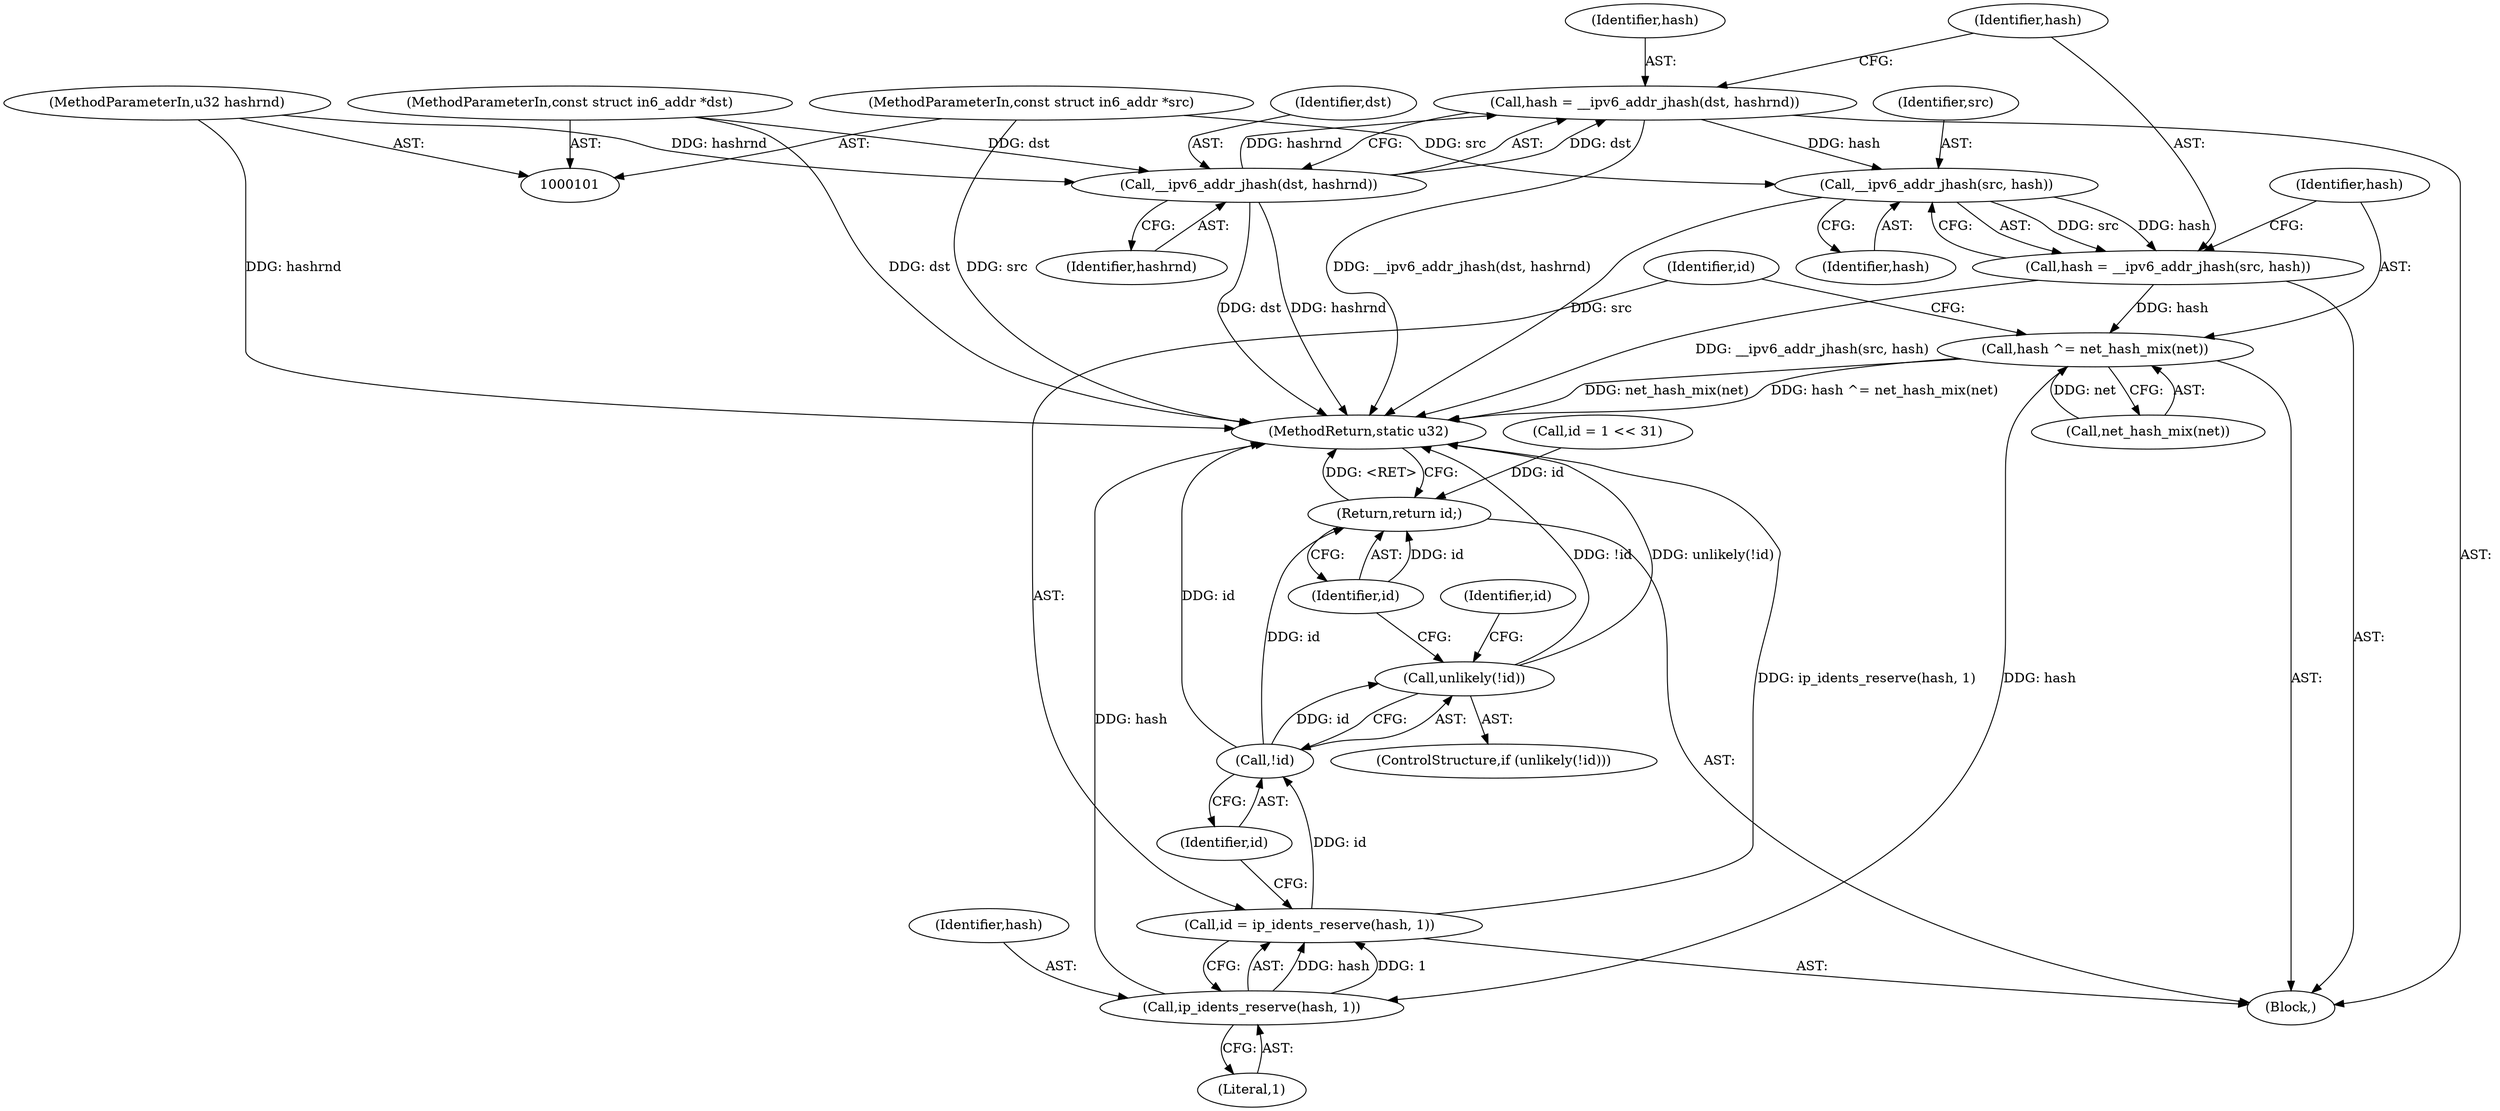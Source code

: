 digraph "1_linux_df453700e8d81b1bdafdf684365ee2b9431fb702_0@pointer" {
"1000116" [label="(Call,__ipv6_addr_jhash(src, hash))"];
"1000105" [label="(MethodParameterIn,const struct in6_addr *src)"];
"1000109" [label="(Call,hash = __ipv6_addr_jhash(dst, hashrnd))"];
"1000111" [label="(Call,__ipv6_addr_jhash(dst, hashrnd))"];
"1000104" [label="(MethodParameterIn,const struct in6_addr *dst)"];
"1000103" [label="(MethodParameterIn,u32 hashrnd)"];
"1000114" [label="(Call,hash = __ipv6_addr_jhash(src, hash))"];
"1000119" [label="(Call,hash ^= net_hash_mix(net))"];
"1000125" [label="(Call,ip_idents_reserve(hash, 1))"];
"1000123" [label="(Call,id = ip_idents_reserve(hash, 1))"];
"1000130" [label="(Call,!id)"];
"1000129" [label="(Call,unlikely(!id))"];
"1000137" [label="(Return,return id;)"];
"1000125" [label="(Call,ip_idents_reserve(hash, 1))"];
"1000118" [label="(Identifier,hash)"];
"1000138" [label="(Identifier,id)"];
"1000104" [label="(MethodParameterIn,const struct in6_addr *dst)"];
"1000137" [label="(Return,return id;)"];
"1000123" [label="(Call,id = ip_idents_reserve(hash, 1))"];
"1000127" [label="(Literal,1)"];
"1000114" [label="(Call,hash = __ipv6_addr_jhash(src, hash))"];
"1000112" [label="(Identifier,dst)"];
"1000106" [label="(Block,)"];
"1000129" [label="(Call,unlikely(!id))"];
"1000103" [label="(MethodParameterIn,u32 hashrnd)"];
"1000109" [label="(Call,hash = __ipv6_addr_jhash(dst, hashrnd))"];
"1000110" [label="(Identifier,hash)"];
"1000119" [label="(Call,hash ^= net_hash_mix(net))"];
"1000124" [label="(Identifier,id)"];
"1000126" [label="(Identifier,hash)"];
"1000113" [label="(Identifier,hashrnd)"];
"1000117" [label="(Identifier,src)"];
"1000120" [label="(Identifier,hash)"];
"1000130" [label="(Call,!id)"];
"1000121" [label="(Call,net_hash_mix(net))"];
"1000115" [label="(Identifier,hash)"];
"1000132" [label="(Call,id = 1 << 31)"];
"1000116" [label="(Call,__ipv6_addr_jhash(src, hash))"];
"1000139" [label="(MethodReturn,static u32)"];
"1000128" [label="(ControlStructure,if (unlikely(!id)))"];
"1000133" [label="(Identifier,id)"];
"1000111" [label="(Call,__ipv6_addr_jhash(dst, hashrnd))"];
"1000105" [label="(MethodParameterIn,const struct in6_addr *src)"];
"1000131" [label="(Identifier,id)"];
"1000116" -> "1000114"  [label="AST: "];
"1000116" -> "1000118"  [label="CFG: "];
"1000117" -> "1000116"  [label="AST: "];
"1000118" -> "1000116"  [label="AST: "];
"1000114" -> "1000116"  [label="CFG: "];
"1000116" -> "1000139"  [label="DDG: src"];
"1000116" -> "1000114"  [label="DDG: src"];
"1000116" -> "1000114"  [label="DDG: hash"];
"1000105" -> "1000116"  [label="DDG: src"];
"1000109" -> "1000116"  [label="DDG: hash"];
"1000105" -> "1000101"  [label="AST: "];
"1000105" -> "1000139"  [label="DDG: src"];
"1000109" -> "1000106"  [label="AST: "];
"1000109" -> "1000111"  [label="CFG: "];
"1000110" -> "1000109"  [label="AST: "];
"1000111" -> "1000109"  [label="AST: "];
"1000115" -> "1000109"  [label="CFG: "];
"1000109" -> "1000139"  [label="DDG: __ipv6_addr_jhash(dst, hashrnd)"];
"1000111" -> "1000109"  [label="DDG: dst"];
"1000111" -> "1000109"  [label="DDG: hashrnd"];
"1000111" -> "1000113"  [label="CFG: "];
"1000112" -> "1000111"  [label="AST: "];
"1000113" -> "1000111"  [label="AST: "];
"1000111" -> "1000139"  [label="DDG: hashrnd"];
"1000111" -> "1000139"  [label="DDG: dst"];
"1000104" -> "1000111"  [label="DDG: dst"];
"1000103" -> "1000111"  [label="DDG: hashrnd"];
"1000104" -> "1000101"  [label="AST: "];
"1000104" -> "1000139"  [label="DDG: dst"];
"1000103" -> "1000101"  [label="AST: "];
"1000103" -> "1000139"  [label="DDG: hashrnd"];
"1000114" -> "1000106"  [label="AST: "];
"1000115" -> "1000114"  [label="AST: "];
"1000120" -> "1000114"  [label="CFG: "];
"1000114" -> "1000139"  [label="DDG: __ipv6_addr_jhash(src, hash)"];
"1000114" -> "1000119"  [label="DDG: hash"];
"1000119" -> "1000106"  [label="AST: "];
"1000119" -> "1000121"  [label="CFG: "];
"1000120" -> "1000119"  [label="AST: "];
"1000121" -> "1000119"  [label="AST: "];
"1000124" -> "1000119"  [label="CFG: "];
"1000119" -> "1000139"  [label="DDG: net_hash_mix(net)"];
"1000119" -> "1000139"  [label="DDG: hash ^= net_hash_mix(net)"];
"1000121" -> "1000119"  [label="DDG: net"];
"1000119" -> "1000125"  [label="DDG: hash"];
"1000125" -> "1000123"  [label="AST: "];
"1000125" -> "1000127"  [label="CFG: "];
"1000126" -> "1000125"  [label="AST: "];
"1000127" -> "1000125"  [label="AST: "];
"1000123" -> "1000125"  [label="CFG: "];
"1000125" -> "1000139"  [label="DDG: hash"];
"1000125" -> "1000123"  [label="DDG: hash"];
"1000125" -> "1000123"  [label="DDG: 1"];
"1000123" -> "1000106"  [label="AST: "];
"1000124" -> "1000123"  [label="AST: "];
"1000131" -> "1000123"  [label="CFG: "];
"1000123" -> "1000139"  [label="DDG: ip_idents_reserve(hash, 1)"];
"1000123" -> "1000130"  [label="DDG: id"];
"1000130" -> "1000129"  [label="AST: "];
"1000130" -> "1000131"  [label="CFG: "];
"1000131" -> "1000130"  [label="AST: "];
"1000129" -> "1000130"  [label="CFG: "];
"1000130" -> "1000139"  [label="DDG: id"];
"1000130" -> "1000129"  [label="DDG: id"];
"1000130" -> "1000137"  [label="DDG: id"];
"1000129" -> "1000128"  [label="AST: "];
"1000133" -> "1000129"  [label="CFG: "];
"1000138" -> "1000129"  [label="CFG: "];
"1000129" -> "1000139"  [label="DDG: !id"];
"1000129" -> "1000139"  [label="DDG: unlikely(!id)"];
"1000137" -> "1000106"  [label="AST: "];
"1000137" -> "1000138"  [label="CFG: "];
"1000138" -> "1000137"  [label="AST: "];
"1000139" -> "1000137"  [label="CFG: "];
"1000137" -> "1000139"  [label="DDG: <RET>"];
"1000138" -> "1000137"  [label="DDG: id"];
"1000132" -> "1000137"  [label="DDG: id"];
}
